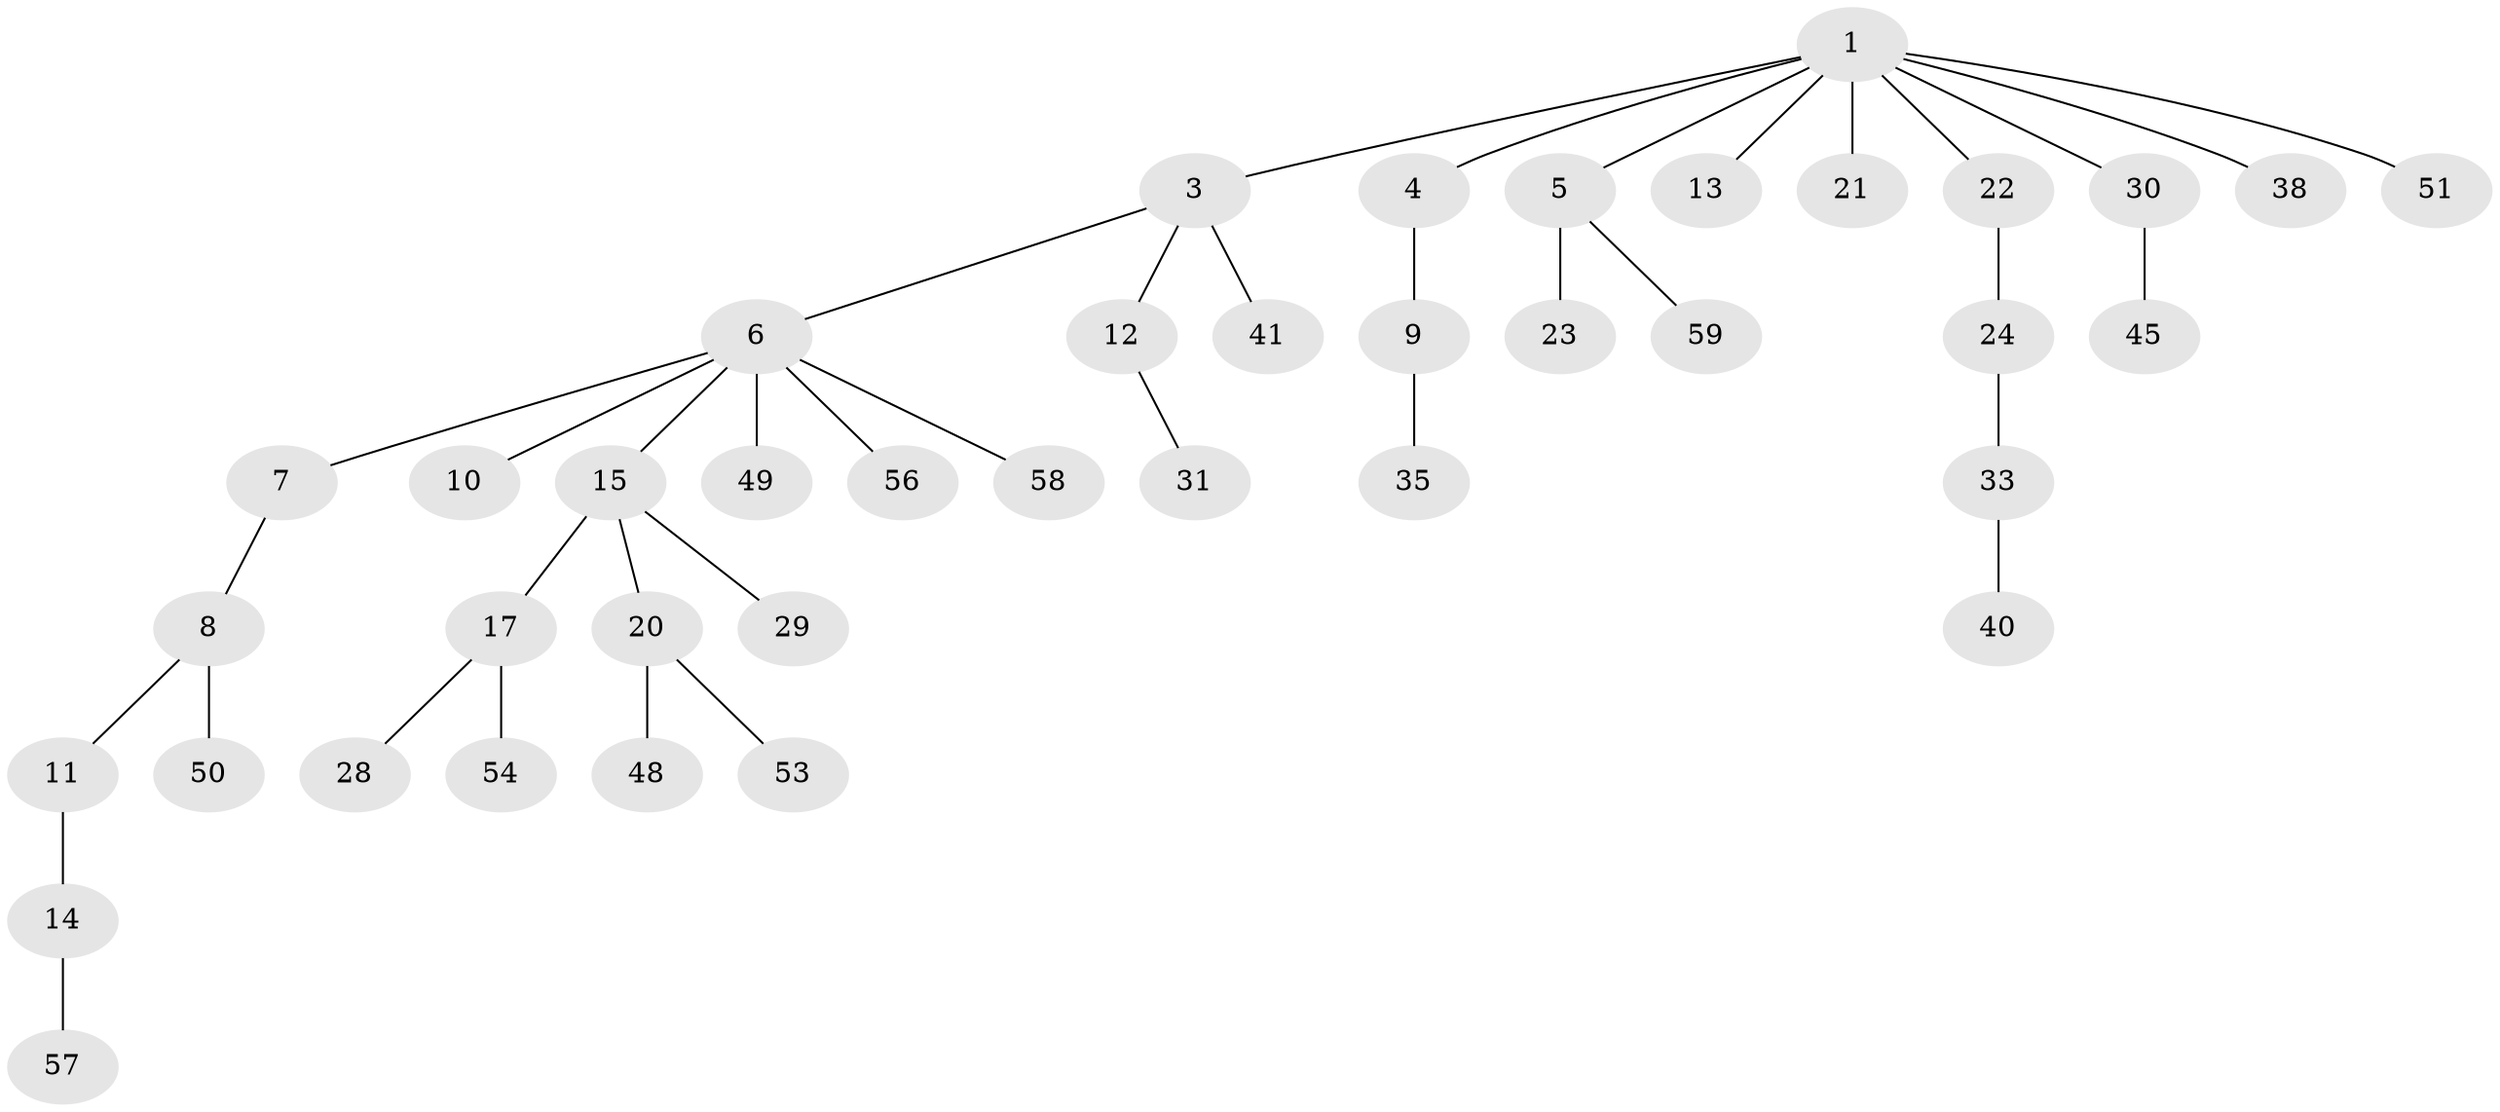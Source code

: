 // Generated by graph-tools (version 1.1) at 2025/24/03/03/25 07:24:07]
// undirected, 40 vertices, 39 edges
graph export_dot {
graph [start="1"]
  node [color=gray90,style=filled];
  1 [super="+2"];
  3 [super="+19"];
  4 [super="+18"];
  5 [super="+26"];
  6 [super="+16"];
  7 [super="+43"];
  8 [super="+37"];
  9 [super="+27"];
  10;
  11;
  12 [super="+44"];
  13;
  14 [super="+36"];
  15;
  17 [super="+47"];
  20 [super="+32"];
  21;
  22 [super="+25"];
  23;
  24;
  28 [super="+34"];
  29 [super="+46"];
  30 [super="+42"];
  31;
  33 [super="+39"];
  35;
  38 [super="+52"];
  40;
  41;
  45;
  48;
  49;
  50;
  51;
  53;
  54 [super="+55"];
  56;
  57 [super="+60"];
  58;
  59;
  1 -- 3;
  1 -- 4;
  1 -- 5;
  1 -- 13;
  1 -- 21;
  1 -- 22;
  1 -- 30;
  1 -- 51;
  1 -- 38;
  3 -- 6;
  3 -- 12;
  3 -- 41;
  4 -- 9;
  5 -- 23;
  5 -- 59;
  6 -- 7;
  6 -- 10;
  6 -- 15;
  6 -- 58;
  6 -- 56;
  6 -- 49;
  7 -- 8;
  8 -- 11;
  8 -- 50;
  9 -- 35;
  11 -- 14;
  12 -- 31;
  14 -- 57;
  15 -- 17;
  15 -- 20;
  15 -- 29;
  17 -- 28;
  17 -- 54;
  20 -- 48;
  20 -- 53;
  22 -- 24;
  24 -- 33;
  30 -- 45;
  33 -- 40;
}
